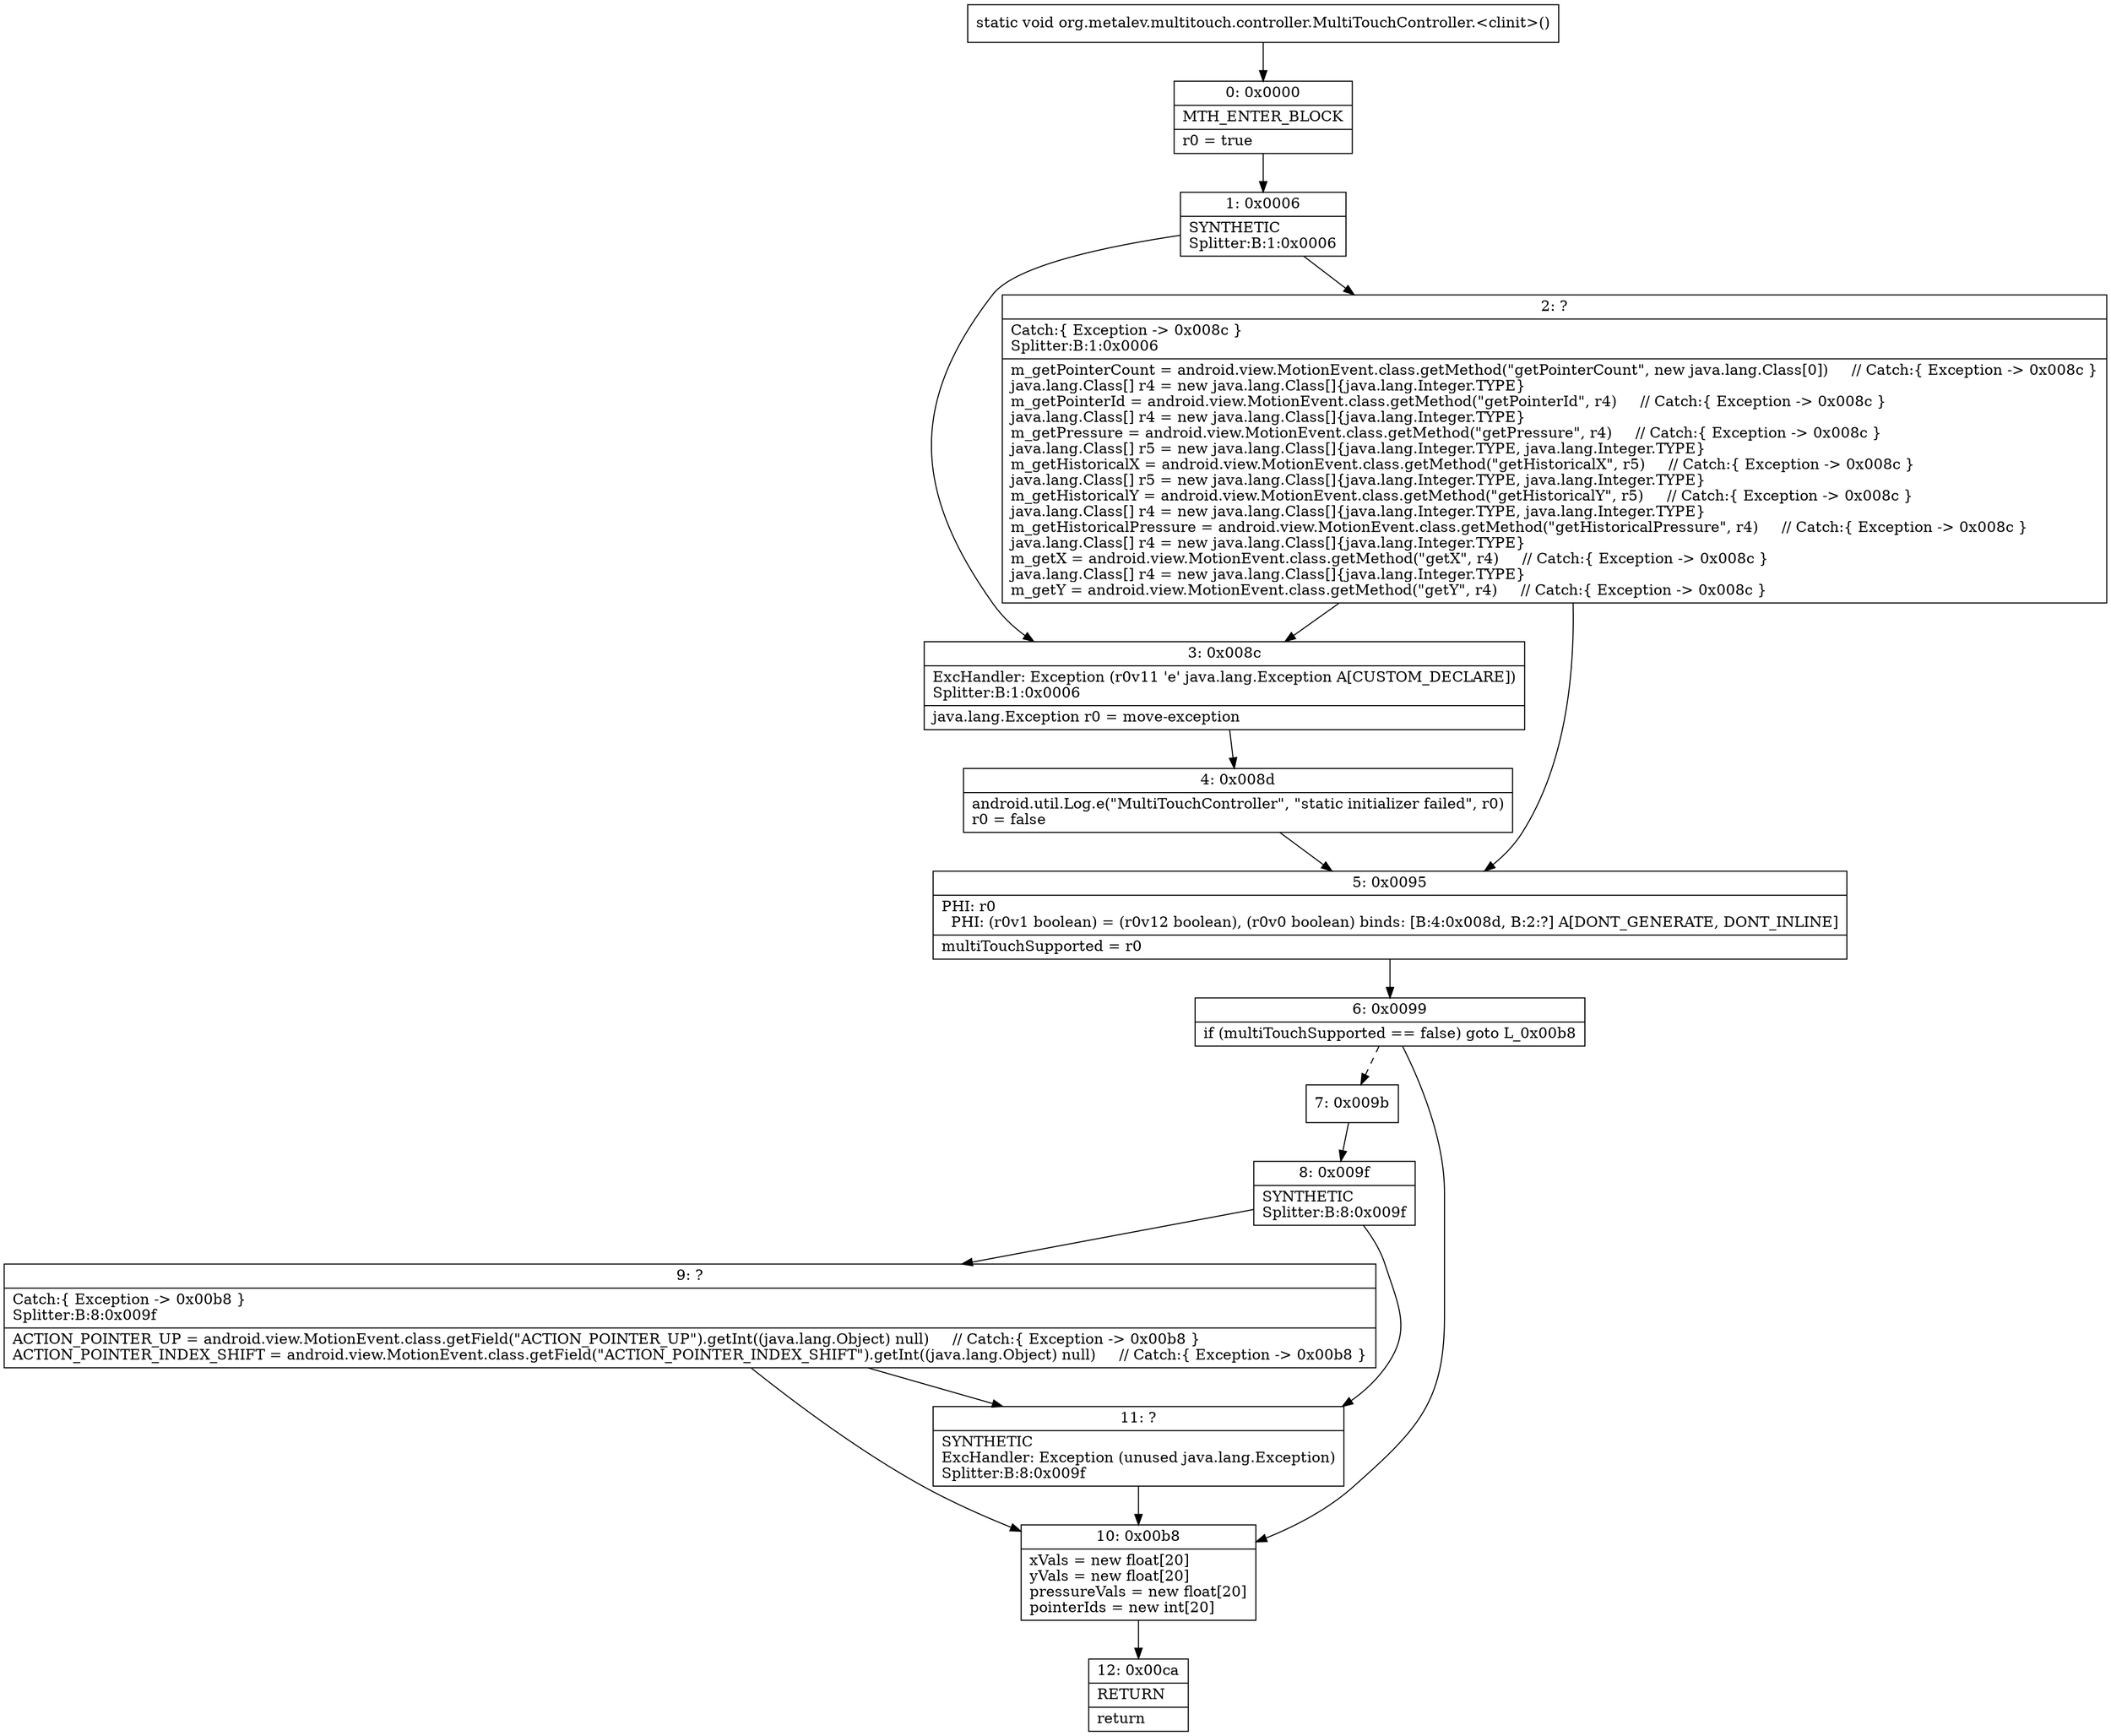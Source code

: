 digraph "CFG fororg.metalev.multitouch.controller.MultiTouchController.\<clinit\>()V" {
Node_0 [shape=record,label="{0\:\ 0x0000|MTH_ENTER_BLOCK\l|r0 = true\l}"];
Node_1 [shape=record,label="{1\:\ 0x0006|SYNTHETIC\lSplitter:B:1:0x0006\l}"];
Node_2 [shape=record,label="{2\:\ ?|Catch:\{ Exception \-\> 0x008c \}\lSplitter:B:1:0x0006\l|m_getPointerCount = android.view.MotionEvent.class.getMethod(\"getPointerCount\", new java.lang.Class[0])     \/\/ Catch:\{ Exception \-\> 0x008c \}\ljava.lang.Class[] r4 = new java.lang.Class[]\{java.lang.Integer.TYPE\}\lm_getPointerId = android.view.MotionEvent.class.getMethod(\"getPointerId\", r4)     \/\/ Catch:\{ Exception \-\> 0x008c \}\ljava.lang.Class[] r4 = new java.lang.Class[]\{java.lang.Integer.TYPE\}\lm_getPressure = android.view.MotionEvent.class.getMethod(\"getPressure\", r4)     \/\/ Catch:\{ Exception \-\> 0x008c \}\ljava.lang.Class[] r5 = new java.lang.Class[]\{java.lang.Integer.TYPE, java.lang.Integer.TYPE\}\lm_getHistoricalX = android.view.MotionEvent.class.getMethod(\"getHistoricalX\", r5)     \/\/ Catch:\{ Exception \-\> 0x008c \}\ljava.lang.Class[] r5 = new java.lang.Class[]\{java.lang.Integer.TYPE, java.lang.Integer.TYPE\}\lm_getHistoricalY = android.view.MotionEvent.class.getMethod(\"getHistoricalY\", r5)     \/\/ Catch:\{ Exception \-\> 0x008c \}\ljava.lang.Class[] r4 = new java.lang.Class[]\{java.lang.Integer.TYPE, java.lang.Integer.TYPE\}\lm_getHistoricalPressure = android.view.MotionEvent.class.getMethod(\"getHistoricalPressure\", r4)     \/\/ Catch:\{ Exception \-\> 0x008c \}\ljava.lang.Class[] r4 = new java.lang.Class[]\{java.lang.Integer.TYPE\}\lm_getX = android.view.MotionEvent.class.getMethod(\"getX\", r4)     \/\/ Catch:\{ Exception \-\> 0x008c \}\ljava.lang.Class[] r4 = new java.lang.Class[]\{java.lang.Integer.TYPE\}\lm_getY = android.view.MotionEvent.class.getMethod(\"getY\", r4)     \/\/ Catch:\{ Exception \-\> 0x008c \}\l}"];
Node_3 [shape=record,label="{3\:\ 0x008c|ExcHandler: Exception (r0v11 'e' java.lang.Exception A[CUSTOM_DECLARE])\lSplitter:B:1:0x0006\l|java.lang.Exception r0 = move\-exception\l}"];
Node_4 [shape=record,label="{4\:\ 0x008d|android.util.Log.e(\"MultiTouchController\", \"static initializer failed\", r0)\lr0 = false\l}"];
Node_5 [shape=record,label="{5\:\ 0x0095|PHI: r0 \l  PHI: (r0v1 boolean) = (r0v12 boolean), (r0v0 boolean) binds: [B:4:0x008d, B:2:?] A[DONT_GENERATE, DONT_INLINE]\l|multiTouchSupported = r0\l}"];
Node_6 [shape=record,label="{6\:\ 0x0099|if (multiTouchSupported == false) goto L_0x00b8\l}"];
Node_7 [shape=record,label="{7\:\ 0x009b}"];
Node_8 [shape=record,label="{8\:\ 0x009f|SYNTHETIC\lSplitter:B:8:0x009f\l}"];
Node_9 [shape=record,label="{9\:\ ?|Catch:\{ Exception \-\> 0x00b8 \}\lSplitter:B:8:0x009f\l|ACTION_POINTER_UP = android.view.MotionEvent.class.getField(\"ACTION_POINTER_UP\").getInt((java.lang.Object) null)     \/\/ Catch:\{ Exception \-\> 0x00b8 \}\lACTION_POINTER_INDEX_SHIFT = android.view.MotionEvent.class.getField(\"ACTION_POINTER_INDEX_SHIFT\").getInt((java.lang.Object) null)     \/\/ Catch:\{ Exception \-\> 0x00b8 \}\l}"];
Node_10 [shape=record,label="{10\:\ 0x00b8|xVals = new float[20]\lyVals = new float[20]\lpressureVals = new float[20]\lpointerIds = new int[20]\l}"];
Node_11 [shape=record,label="{11\:\ ?|SYNTHETIC\lExcHandler: Exception (unused java.lang.Exception)\lSplitter:B:8:0x009f\l}"];
Node_12 [shape=record,label="{12\:\ 0x00ca|RETURN\l|return\l}"];
MethodNode[shape=record,label="{static void org.metalev.multitouch.controller.MultiTouchController.\<clinit\>() }"];
MethodNode -> Node_0;
Node_0 -> Node_1;
Node_1 -> Node_2;
Node_1 -> Node_3;
Node_2 -> Node_3;
Node_2 -> Node_5;
Node_3 -> Node_4;
Node_4 -> Node_5;
Node_5 -> Node_6;
Node_6 -> Node_7[style=dashed];
Node_6 -> Node_10;
Node_7 -> Node_8;
Node_8 -> Node_9;
Node_8 -> Node_11;
Node_9 -> Node_10;
Node_9 -> Node_11;
Node_10 -> Node_12;
Node_11 -> Node_10;
}

